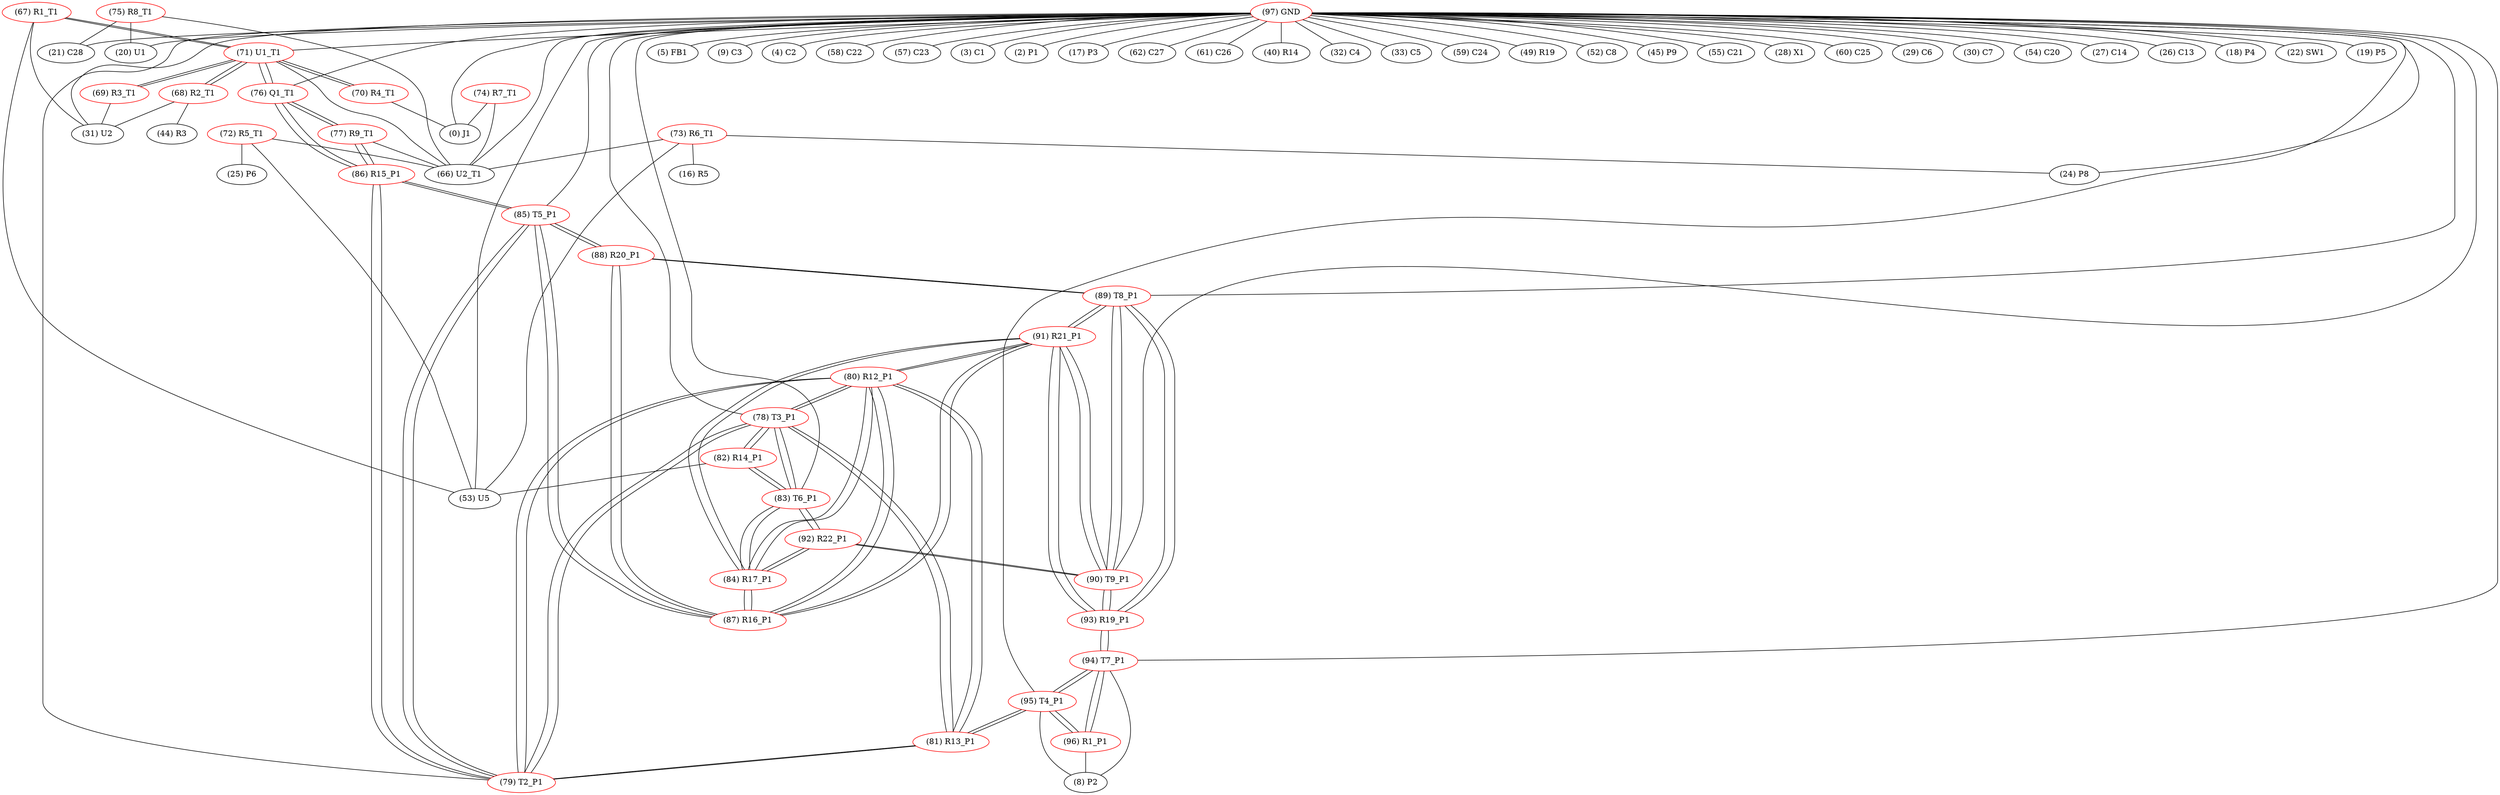 graph {
	67 [label="(67) R1_T1" color=red]
	53 [label="(53) U5"]
	31 [label="(31) U2"]
	71 [label="(71) U1_T1"]
	68 [label="(68) R2_T1" color=red]
	44 [label="(44) R3"]
	31 [label="(31) U2"]
	71 [label="(71) U1_T1"]
	69 [label="(69) R3_T1" color=red]
	31 [label="(31) U2"]
	71 [label="(71) U1_T1"]
	70 [label="(70) R4_T1" color=red]
	0 [label="(0) J1"]
	71 [label="(71) U1_T1"]
	71 [label="(71) U1_T1" color=red]
	66 [label="(66) U2_T1"]
	69 [label="(69) R3_T1"]
	68 [label="(68) R2_T1"]
	67 [label="(67) R1_T1"]
	76 [label="(76) Q1_T1"]
	70 [label="(70) R4_T1"]
	72 [label="(72) R5_T1" color=red]
	25 [label="(25) P6"]
	53 [label="(53) U5"]
	66 [label="(66) U2_T1"]
	73 [label="(73) R6_T1" color=red]
	16 [label="(16) R5"]
	24 [label="(24) P8"]
	53 [label="(53) U5"]
	66 [label="(66) U2_T1"]
	74 [label="(74) R7_T1" color=red]
	0 [label="(0) J1"]
	66 [label="(66) U2_T1"]
	75 [label="(75) R8_T1" color=red]
	20 [label="(20) U1"]
	21 [label="(21) C28"]
	66 [label="(66) U2_T1"]
	76 [label="(76) Q1_T1" color=red]
	71 [label="(71) U1_T1"]
	86 [label="(86) R15_P1"]
	77 [label="(77) R9_T1"]
	77 [label="(77) R9_T1" color=red]
	66 [label="(66) U2_T1"]
	86 [label="(86) R15_P1"]
	76 [label="(76) Q1_T1"]
	78 [label="(78) T3_P1" color=red]
	82 [label="(82) R14_P1"]
	83 [label="(83) T6_P1"]
	81 [label="(81) R13_P1"]
	80 [label="(80) R12_P1"]
	79 [label="(79) T2_P1"]
	79 [label="(79) T2_P1" color=red]
	81 [label="(81) R13_P1"]
	78 [label="(78) T3_P1"]
	80 [label="(80) R12_P1"]
	85 [label="(85) T5_P1"]
	86 [label="(86) R15_P1"]
	80 [label="(80) R12_P1" color=red]
	91 [label="(91) R21_P1"]
	87 [label="(87) R16_P1"]
	84 [label="(84) R17_P1"]
	81 [label="(81) R13_P1"]
	78 [label="(78) T3_P1"]
	79 [label="(79) T2_P1"]
	81 [label="(81) R13_P1" color=red]
	95 [label="(95) T4_P1"]
	78 [label="(78) T3_P1"]
	80 [label="(80) R12_P1"]
	79 [label="(79) T2_P1"]
	82 [label="(82) R14_P1" color=red]
	53 [label="(53) U5"]
	78 [label="(78) T3_P1"]
	83 [label="(83) T6_P1"]
	83 [label="(83) T6_P1" color=red]
	82 [label="(82) R14_P1"]
	78 [label="(78) T3_P1"]
	92 [label="(92) R22_P1"]
	84 [label="(84) R17_P1"]
	84 [label="(84) R17_P1" color=red]
	91 [label="(91) R21_P1"]
	87 [label="(87) R16_P1"]
	80 [label="(80) R12_P1"]
	92 [label="(92) R22_P1"]
	83 [label="(83) T6_P1"]
	85 [label="(85) T5_P1" color=red]
	79 [label="(79) T2_P1"]
	86 [label="(86) R15_P1"]
	87 [label="(87) R16_P1"]
	88 [label="(88) R20_P1"]
	86 [label="(86) R15_P1" color=red]
	77 [label="(77) R9_T1"]
	76 [label="(76) Q1_T1"]
	79 [label="(79) T2_P1"]
	85 [label="(85) T5_P1"]
	87 [label="(87) R16_P1" color=red]
	91 [label="(91) R21_P1"]
	80 [label="(80) R12_P1"]
	84 [label="(84) R17_P1"]
	85 [label="(85) T5_P1"]
	88 [label="(88) R20_P1"]
	88 [label="(88) R20_P1" color=red]
	89 [label="(89) T8_P1"]
	87 [label="(87) R16_P1"]
	85 [label="(85) T5_P1"]
	89 [label="(89) T8_P1" color=red]
	90 [label="(90) T9_P1"]
	91 [label="(91) R21_P1"]
	93 [label="(93) R19_P1"]
	88 [label="(88) R20_P1"]
	90 [label="(90) T9_P1" color=red]
	92 [label="(92) R22_P1"]
	91 [label="(91) R21_P1"]
	89 [label="(89) T8_P1"]
	93 [label="(93) R19_P1"]
	91 [label="(91) R21_P1" color=red]
	87 [label="(87) R16_P1"]
	80 [label="(80) R12_P1"]
	84 [label="(84) R17_P1"]
	90 [label="(90) T9_P1"]
	89 [label="(89) T8_P1"]
	93 [label="(93) R19_P1"]
	92 [label="(92) R22_P1" color=red]
	90 [label="(90) T9_P1"]
	83 [label="(83) T6_P1"]
	84 [label="(84) R17_P1"]
	93 [label="(93) R19_P1" color=red]
	90 [label="(90) T9_P1"]
	91 [label="(91) R21_P1"]
	89 [label="(89) T8_P1"]
	94 [label="(94) T7_P1"]
	94 [label="(94) T7_P1" color=red]
	96 [label="(96) R1_P1"]
	95 [label="(95) T4_P1"]
	8 [label="(8) P2"]
	93 [label="(93) R19_P1"]
	95 [label="(95) T4_P1" color=red]
	81 [label="(81) R13_P1"]
	96 [label="(96) R1_P1"]
	94 [label="(94) T7_P1"]
	8 [label="(8) P2"]
	96 [label="(96) R1_P1" color=red]
	95 [label="(95) T4_P1"]
	94 [label="(94) T7_P1"]
	8 [label="(8) P2"]
	97 [label="(97) GND" color=red]
	5 [label="(5) FB1"]
	9 [label="(9) C3"]
	0 [label="(0) J1"]
	4 [label="(4) C2"]
	58 [label="(58) C22"]
	57 [label="(57) C23"]
	3 [label="(3) C1"]
	2 [label="(2) P1"]
	17 [label="(17) P3"]
	62 [label="(62) C27"]
	61 [label="(61) C26"]
	40 [label="(40) R14"]
	32 [label="(32) C4"]
	33 [label="(33) C5"]
	53 [label="(53) U5"]
	59 [label="(59) C24"]
	49 [label="(49) R19"]
	52 [label="(52) C8"]
	45 [label="(45) P9"]
	55 [label="(55) C21"]
	28 [label="(28) X1"]
	60 [label="(60) C25"]
	29 [label="(29) C6"]
	30 [label="(30) C7"]
	54 [label="(54) C20"]
	27 [label="(27) C14"]
	26 [label="(26) C13"]
	31 [label="(31) U2"]
	20 [label="(20) U1"]
	24 [label="(24) P8"]
	21 [label="(21) C28"]
	18 [label="(18) P4"]
	22 [label="(22) SW1"]
	19 [label="(19) P5"]
	71 [label="(71) U1_T1"]
	66 [label="(66) U2_T1"]
	76 [label="(76) Q1_T1"]
	78 [label="(78) T3_P1"]
	95 [label="(95) T4_P1"]
	94 [label="(94) T7_P1"]
	85 [label="(85) T5_P1"]
	90 [label="(90) T9_P1"]
	89 [label="(89) T8_P1"]
	83 [label="(83) T6_P1"]
	79 [label="(79) T2_P1"]
	67 -- 53
	67 -- 31
	67 -- 71
	68 -- 44
	68 -- 31
	68 -- 71
	69 -- 31
	69 -- 71
	70 -- 0
	70 -- 71
	71 -- 66
	71 -- 69
	71 -- 68
	71 -- 67
	71 -- 76
	71 -- 70
	72 -- 25
	72 -- 53
	72 -- 66
	73 -- 16
	73 -- 24
	73 -- 53
	73 -- 66
	74 -- 0
	74 -- 66
	75 -- 20
	75 -- 21
	75 -- 66
	76 -- 71
	76 -- 86
	76 -- 77
	77 -- 66
	77 -- 86
	77 -- 76
	78 -- 82
	78 -- 83
	78 -- 81
	78 -- 80
	78 -- 79
	79 -- 81
	79 -- 78
	79 -- 80
	79 -- 85
	79 -- 86
	80 -- 91
	80 -- 87
	80 -- 84
	80 -- 81
	80 -- 78
	80 -- 79
	81 -- 95
	81 -- 78
	81 -- 80
	81 -- 79
	82 -- 53
	82 -- 78
	82 -- 83
	83 -- 82
	83 -- 78
	83 -- 92
	83 -- 84
	84 -- 91
	84 -- 87
	84 -- 80
	84 -- 92
	84 -- 83
	85 -- 79
	85 -- 86
	85 -- 87
	85 -- 88
	86 -- 77
	86 -- 76
	86 -- 79
	86 -- 85
	87 -- 91
	87 -- 80
	87 -- 84
	87 -- 85
	87 -- 88
	88 -- 89
	88 -- 87
	88 -- 85
	89 -- 90
	89 -- 91
	89 -- 93
	89 -- 88
	90 -- 92
	90 -- 91
	90 -- 89
	90 -- 93
	91 -- 87
	91 -- 80
	91 -- 84
	91 -- 90
	91 -- 89
	91 -- 93
	92 -- 90
	92 -- 83
	92 -- 84
	93 -- 90
	93 -- 91
	93 -- 89
	93 -- 94
	94 -- 96
	94 -- 95
	94 -- 8
	94 -- 93
	95 -- 81
	95 -- 96
	95 -- 94
	95 -- 8
	96 -- 95
	96 -- 94
	96 -- 8
	97 -- 5
	97 -- 9
	97 -- 0
	97 -- 4
	97 -- 58
	97 -- 57
	97 -- 3
	97 -- 2
	97 -- 17
	97 -- 62
	97 -- 61
	97 -- 40
	97 -- 32
	97 -- 33
	97 -- 53
	97 -- 59
	97 -- 49
	97 -- 52
	97 -- 45
	97 -- 55
	97 -- 28
	97 -- 60
	97 -- 29
	97 -- 30
	97 -- 54
	97 -- 27
	97 -- 26
	97 -- 31
	97 -- 20
	97 -- 24
	97 -- 21
	97 -- 18
	97 -- 22
	97 -- 19
	97 -- 71
	97 -- 66
	97 -- 76
	97 -- 78
	97 -- 95
	97 -- 94
	97 -- 85
	97 -- 90
	97 -- 89
	97 -- 83
	97 -- 79
}